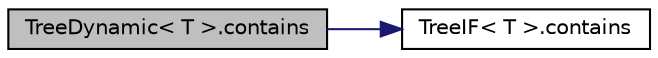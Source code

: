 digraph G
{
  edge [fontname="Helvetica",fontsize="10",labelfontname="Helvetica",labelfontsize="10"];
  node [fontname="Helvetica",fontsize="10",shape=record];
  rankdir="LR";
  Node1 [label="TreeDynamic\< T \>.contains",height=0.2,width=0.4,color="black", fillcolor="grey75", style="filled" fontcolor="black"];
  Node1 -> Node2 [color="midnightblue",fontsize="10",style="solid",fontname="Helvetica"];
  Node2 [label="TreeIF\< T \>.contains",height=0.2,width=0.4,color="black", fillcolor="white", style="filled",URL="$d0/da4/interfaceTreeIF_3_01T_01_4.html#ab4de85b5910b3a1dda79e64da4f908a7"];
}
